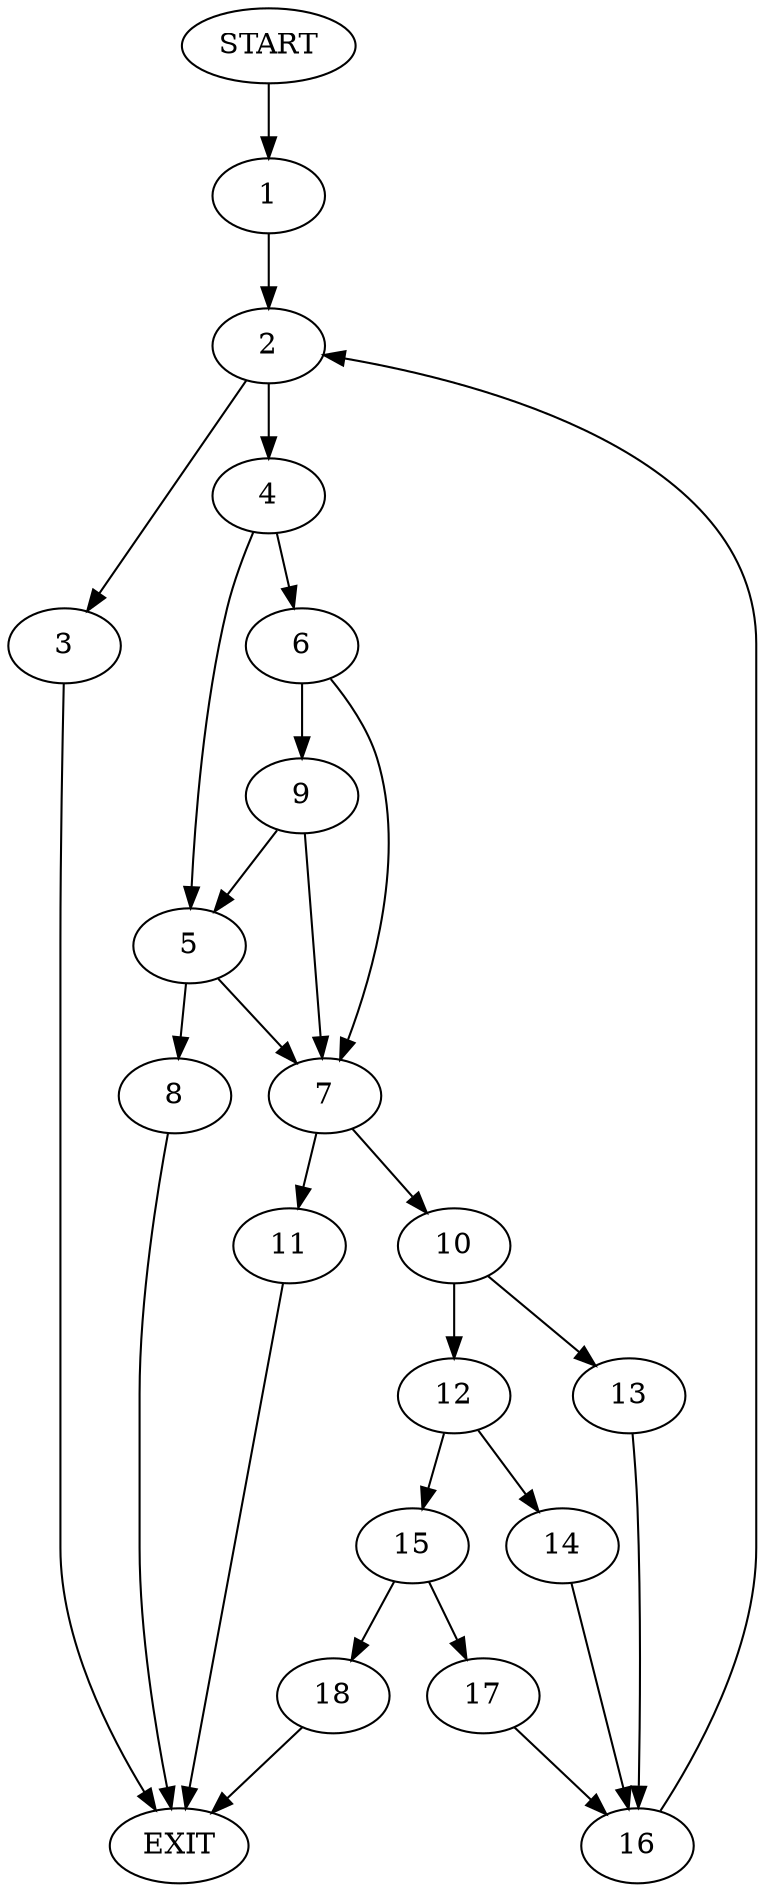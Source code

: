 digraph {
0 [label="START"]
19 [label="EXIT"]
0 -> 1
1 -> 2
2 -> 3
2 -> 4
3 -> 19
4 -> 5
4 -> 6
5 -> 7
5 -> 8
6 -> 9
6 -> 7
9 -> 7
9 -> 5
7 -> 10
7 -> 11
8 -> 19
10 -> 12
10 -> 13
11 -> 19
12 -> 14
12 -> 15
13 -> 16
16 -> 2
14 -> 16
15 -> 17
15 -> 18
17 -> 16
18 -> 19
}
